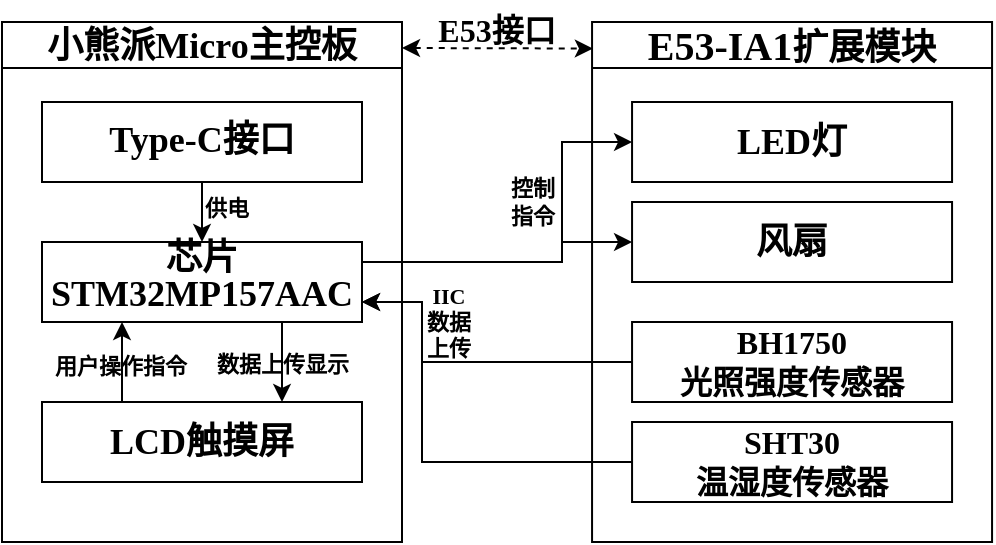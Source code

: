 <mxfile version="24.3.1" type="github">
  <diagram name="第 1 页" id="XhbBCIHdPLYgUgXKKoH1">
    <mxGraphModel dx="1702" dy="442" grid="1" gridSize="10" guides="1" tooltips="1" connect="1" arrows="1" fold="1" page="1" pageScale="1" pageWidth="827" pageHeight="1169" math="0" shadow="0">
      <root>
        <mxCell id="0" />
        <mxCell id="1" parent="0" />
        <mxCell id="uhcJZ-k7Bn_72dqPBMeL-2" value="&lt;font style=&quot;font-size: 18px;&quot;&gt;&lt;span style=&quot;font-family: 宋体;&quot;&gt;小熊派&lt;/span&gt;&lt;font style=&quot;font-size: 18px;&quot; face=&quot;Times New Roman&quot;&gt;Micro&lt;/font&gt;&lt;span style=&quot;font-family: 宋体;&quot;&gt;主控板&lt;/span&gt;&lt;/font&gt;" style="swimlane;whiteSpace=wrap;html=1;container=0;points=[[0,0,0,0,0],[0,0.25,0,0,0],[0,0.5,0,0,0],[0,0.75,0,0,0],[0,1,0,0,0],[0.25,0,0,0,0],[0.25,1,0,0,0],[0.5,0,0,0,0],[0.5,1,0,0,0],[0.75,0,0,0,0],[0.75,1,0,0,0],[1,0,0,0,0],[1,0.05,0,0,0],[1,0.25,0,0,0],[1,0.5,0,0,0],[1,0.75,0,0,0],[1,1,0,0,0]];" vertex="1" parent="1">
          <mxGeometry x="-320" y="360" width="200" height="260" as="geometry">
            <mxRectangle x="-360" y="360" width="140" height="30" as="alternateBounds" />
          </mxGeometry>
        </mxCell>
        <mxCell id="uhcJZ-k7Bn_72dqPBMeL-5" value="&lt;div style=&quot;line-height: 90%;&quot;&gt;&lt;span lang=&quot;EN-US&quot; style=&quot;&quot;&gt;&lt;font face=&quot;宋体&quot; style=&quot;font-size: 18px;&quot;&gt;芯片&lt;/font&gt;&lt;/span&gt;&lt;/div&gt;&lt;span lang=&quot;EN-US&quot; style=&quot;&quot;&gt;&lt;font face=&quot;Times New Roman&quot; style=&quot;font-size: 18px;&quot;&gt;STM32MP157AAC&lt;/font&gt;&lt;/span&gt;" style="rounded=0;whiteSpace=wrap;html=1;fontStyle=1;container=0;fillColor=none;" vertex="1" parent="uhcJZ-k7Bn_72dqPBMeL-2">
          <mxGeometry x="20" y="110" width="160" height="40" as="geometry" />
        </mxCell>
        <mxCell id="uhcJZ-k7Bn_72dqPBMeL-40" style="edgeStyle=orthogonalEdgeStyle;rounded=0;orthogonalLoop=1;jettySize=auto;html=1;exitX=0.5;exitY=1;exitDx=0;exitDy=0;entryX=0.5;entryY=0;entryDx=0;entryDy=0;" edge="1" parent="uhcJZ-k7Bn_72dqPBMeL-2" source="uhcJZ-k7Bn_72dqPBMeL-15" target="uhcJZ-k7Bn_72dqPBMeL-5">
          <mxGeometry relative="1" as="geometry" />
        </mxCell>
        <mxCell id="uhcJZ-k7Bn_72dqPBMeL-41" value="供电" style="edgeLabel;html=1;align=center;verticalAlign=middle;resizable=0;points=[];labelBackgroundColor=none;fontFamily=宋体;fontStyle=1" vertex="1" connectable="0" parent="uhcJZ-k7Bn_72dqPBMeL-40">
          <mxGeometry x="-0.157" y="-1" relative="1" as="geometry">
            <mxPoint x="13" as="offset" />
          </mxGeometry>
        </mxCell>
        <mxCell id="uhcJZ-k7Bn_72dqPBMeL-15" value="&lt;div style=&quot;line-height: 90%;&quot;&gt;&lt;span style=&quot;font-size: 18px;&quot;&gt;&lt;font face=&quot;Times New Roman&quot;&gt;Type-C&lt;/font&gt;&lt;font face=&quot;宋体&quot;&gt;接口&lt;/font&gt;&lt;/span&gt;&lt;/div&gt;" style="rounded=0;whiteSpace=wrap;html=1;fontStyle=1;container=0;fillColor=none;" vertex="1" parent="uhcJZ-k7Bn_72dqPBMeL-2">
          <mxGeometry x="20" y="40" width="160" height="40" as="geometry" />
        </mxCell>
        <mxCell id="uhcJZ-k7Bn_72dqPBMeL-9" value="&lt;b style=&quot;font-size: 20px;&quot;&gt;&lt;font face=&quot;Times New Roman&quot;&gt;E53-IA1&lt;/font&gt;&lt;font style=&quot;font-size: 18px;&quot; face=&quot;宋体&quot;&gt;扩展模块&lt;/font&gt;&lt;/b&gt;" style="swimlane;whiteSpace=wrap;html=1;startSize=23;container=0;points=[[0,0,0,0,0],[0,0.06,0,0,0],[0,0.25,0,0,0],[0,0.5,0,0,0],[0,0.75,0,0,0],[0,1,0,0,0],[0.25,0,0,0,0],[0.25,1,0,0,0],[0.5,0,0,0,0],[0.5,1,0,0,0],[0.75,0,0,0,0],[0.75,1,0,0,0],[1,0,0,0,0],[1,0.25,0,0,0],[1,0.5,0,0,0],[1,0.75,0,0,0],[1,1,0,0,0]];" vertex="1" parent="1">
          <mxGeometry x="-24.97" y="360" width="200" height="260" as="geometry" />
        </mxCell>
        <mxCell id="uhcJZ-k7Bn_72dqPBMeL-24" style="edgeStyle=orthogonalEdgeStyle;rounded=0;orthogonalLoop=1;jettySize=auto;html=1;exitX=0;exitY=0.5;exitDx=0;exitDy=0;entryX=1;entryY=0.75;entryDx=0;entryDy=0;" edge="1" parent="1" source="uhcJZ-k7Bn_72dqPBMeL-11" target="uhcJZ-k7Bn_72dqPBMeL-5">
          <mxGeometry relative="1" as="geometry">
            <Array as="points">
              <mxPoint x="-110" y="530" />
              <mxPoint x="-110" y="500" />
            </Array>
            <mxPoint x="-130" y="490" as="targetPoint" />
          </mxGeometry>
        </mxCell>
        <mxCell id="uhcJZ-k7Bn_72dqPBMeL-28" style="edgeStyle=orthogonalEdgeStyle;rounded=0;orthogonalLoop=1;jettySize=auto;html=1;exitX=0;exitY=0.5;exitDx=0;exitDy=0;entryX=1;entryY=0.75;entryDx=0;entryDy=0;" edge="1" parent="1" source="uhcJZ-k7Bn_72dqPBMeL-10" target="uhcJZ-k7Bn_72dqPBMeL-5">
          <mxGeometry relative="1" as="geometry">
            <Array as="points">
              <mxPoint x="-110" y="580" />
              <mxPoint x="-110" y="500" />
            </Array>
            <mxPoint x="-130" y="490" as="targetPoint" />
          </mxGeometry>
        </mxCell>
        <mxCell id="uhcJZ-k7Bn_72dqPBMeL-29" value="&lt;font face=&quot;Times New Roman&quot;&gt;IIC&lt;/font&gt;&lt;div&gt;数据&lt;/div&gt;&lt;div&gt;上传&lt;/div&gt;" style="edgeLabel;html=1;align=center;verticalAlign=middle;resizable=0;points=[];labelBackgroundColor=none;fontFamily=宋体;fontStyle=1;container=0;" vertex="1" connectable="0" parent="uhcJZ-k7Bn_72dqPBMeL-28">
          <mxGeometry x="0.315" relative="1" as="geometry">
            <mxPoint x="13" y="-34" as="offset" />
          </mxGeometry>
        </mxCell>
        <mxCell id="uhcJZ-k7Bn_72dqPBMeL-3" style="edgeStyle=orthogonalEdgeStyle;rounded=0;orthogonalLoop=1;jettySize=auto;html=1;exitX=0.75;exitY=1;exitDx=0;exitDy=0;entryX=0.75;entryY=0;entryDx=0;entryDy=0;" edge="1" parent="1" source="uhcJZ-k7Bn_72dqPBMeL-5" target="uhcJZ-k7Bn_72dqPBMeL-8">
          <mxGeometry relative="1" as="geometry" />
        </mxCell>
        <mxCell id="uhcJZ-k7Bn_72dqPBMeL-4" value="数据上传显示" style="edgeLabel;html=1;align=center;verticalAlign=middle;resizable=0;points=[];labelBackgroundColor=none;fontFamily=宋体;fontStyle=1;container=0;" vertex="1" connectable="0" parent="uhcJZ-k7Bn_72dqPBMeL-3">
          <mxGeometry x="0.117" y="1" relative="1" as="geometry">
            <mxPoint x="-1" y="-2" as="offset" />
          </mxGeometry>
        </mxCell>
        <mxCell id="uhcJZ-k7Bn_72dqPBMeL-6" style="edgeStyle=orthogonalEdgeStyle;rounded=0;orthogonalLoop=1;jettySize=auto;html=1;exitX=0.25;exitY=0;exitDx=0;exitDy=0;entryX=0.25;entryY=1;entryDx=0;entryDy=0;" edge="1" parent="1" source="uhcJZ-k7Bn_72dqPBMeL-8" target="uhcJZ-k7Bn_72dqPBMeL-5">
          <mxGeometry relative="1" as="geometry" />
        </mxCell>
        <mxCell id="uhcJZ-k7Bn_72dqPBMeL-7" value="用户操作指令" style="edgeLabel;html=1;align=center;verticalAlign=middle;resizable=0;points=[];labelBackgroundColor=none;fontFamily=宋体;fontStyle=1;container=0;" vertex="1" connectable="0" parent="uhcJZ-k7Bn_72dqPBMeL-6">
          <mxGeometry x="-0.076" relative="1" as="geometry">
            <mxPoint x="-1" as="offset" />
          </mxGeometry>
        </mxCell>
        <mxCell id="uhcJZ-k7Bn_72dqPBMeL-8" value="&lt;font style=&quot;font-size: 18px;&quot;&gt;&lt;font face=&quot;Times New Roman&quot;&gt;LCD&lt;/font&gt;&lt;font face=&quot;宋体&quot;&gt;触摸屏&lt;/font&gt;&lt;/font&gt;" style="rounded=0;whiteSpace=wrap;html=1;fontStyle=1;container=0;fillColor=none;" vertex="1" parent="1">
          <mxGeometry x="-300" y="550" width="160" height="40" as="geometry" />
        </mxCell>
        <mxCell id="uhcJZ-k7Bn_72dqPBMeL-10" value="&lt;span style=&quot;font-size:12.0pt;font-family:&lt;br/&gt;&amp;quot;Times New Roman&amp;quot;,serif;mso-fareast-font-family:宋体;mso-bidi-theme-font:minor-bidi;&lt;br/&gt;mso-ansi-language:EN-US;mso-fareast-language:ZH-CN;mso-bidi-language:AR-SA&quot; lang=&quot;EN-US&quot;&gt;&lt;font face=&quot;Times New Roman&quot;&gt;SHT30&lt;/font&gt;&lt;/span&gt;&lt;div&gt;&lt;span style=&quot;font-size:12.0pt;font-family:宋体;mso-ascii-font-family:&amp;quot;Times New Roman&amp;quot;;&lt;br/&gt;mso-hansi-font-family:&amp;quot;Times New Roman&amp;quot;;mso-bidi-font-family:&amp;quot;Times New Roman&amp;quot;;&lt;br/&gt;mso-bidi-theme-font:minor-bidi;mso-ansi-language:EN-US;mso-fareast-language:&lt;br/&gt;ZH-CN;mso-bidi-language:AR-SA&quot;&gt;温湿度传感器&lt;/span&gt;&lt;/div&gt;" style="rounded=0;whiteSpace=wrap;html=1;fontStyle=1;container=0;fillColor=none;" vertex="1" parent="1">
          <mxGeometry x="-4.97" y="560" width="160" height="40" as="geometry" />
        </mxCell>
        <mxCell id="uhcJZ-k7Bn_72dqPBMeL-11" value="&lt;span style=&quot;font-size: 12pt;&quot; lang=&quot;EN-US&quot;&gt;&lt;font face=&quot;Times New Roman&quot;&gt;BH1750&lt;/font&gt;&lt;/span&gt;&lt;div&gt;&lt;span style=&quot;font-size:12.0pt;font-family:宋体;mso-ascii-font-family:&amp;quot;Times New Roman&amp;quot;;&lt;br/&gt;mso-hansi-font-family:&amp;quot;Times New Roman&amp;quot;;mso-bidi-font-family:&amp;quot;Times New Roman&amp;quot;;&lt;br/&gt;mso-bidi-theme-font:minor-bidi;mso-ansi-language:EN-US;mso-fareast-language:&lt;br/&gt;ZH-CN;mso-bidi-language:AR-SA&quot;&gt;光照强度传感器&lt;/span&gt;&lt;br&gt;&lt;/div&gt;" style="rounded=0;whiteSpace=wrap;html=1;fontStyle=1;container=0;fillColor=none;" vertex="1" parent="1">
          <mxGeometry x="-4.97" y="510" width="160" height="40" as="geometry" />
        </mxCell>
        <mxCell id="uhcJZ-k7Bn_72dqPBMeL-12" value="&lt;font style=&quot;font-size: 18px;&quot; face=&quot;Times New Roman&quot;&gt;LED&lt;/font&gt;&lt;font style=&quot;font-size: 18px;&quot; face=&quot;宋体&quot;&gt;灯&lt;/font&gt;" style="rounded=0;whiteSpace=wrap;html=1;fontStyle=1;container=0;fillColor=none;" vertex="1" parent="1">
          <mxGeometry x="-4.97" y="400" width="160" height="40" as="geometry" />
        </mxCell>
        <mxCell id="uhcJZ-k7Bn_72dqPBMeL-13" value="&lt;span style=&quot;font-size: 18px;&quot;&gt;&lt;font face=&quot;宋体&quot;&gt;风扇&lt;/font&gt;&lt;/span&gt;" style="rounded=0;whiteSpace=wrap;html=1;fontStyle=1;container=0;fillColor=none;" vertex="1" parent="1">
          <mxGeometry x="-4.97" y="450" width="160" height="40" as="geometry" />
        </mxCell>
        <mxCell id="uhcJZ-k7Bn_72dqPBMeL-37" style="edgeStyle=orthogonalEdgeStyle;rounded=0;orthogonalLoop=1;jettySize=auto;html=1;exitX=1;exitY=0.25;exitDx=0;exitDy=0;entryX=0;entryY=0.5;entryDx=0;entryDy=0;" edge="1" parent="1" source="uhcJZ-k7Bn_72dqPBMeL-5" target="uhcJZ-k7Bn_72dqPBMeL-13">
          <mxGeometry relative="1" as="geometry">
            <Array as="points">
              <mxPoint x="-40" y="480" />
              <mxPoint x="-40" y="470" />
            </Array>
          </mxGeometry>
        </mxCell>
        <mxCell id="uhcJZ-k7Bn_72dqPBMeL-38" style="edgeStyle=orthogonalEdgeStyle;rounded=0;orthogonalLoop=1;jettySize=auto;html=1;exitX=1;exitY=0.25;exitDx=0;exitDy=0;entryX=0;entryY=0.5;entryDx=0;entryDy=0;" edge="1" parent="1" source="uhcJZ-k7Bn_72dqPBMeL-5" target="uhcJZ-k7Bn_72dqPBMeL-12">
          <mxGeometry relative="1" as="geometry">
            <Array as="points">
              <mxPoint x="-40" y="480" />
              <mxPoint x="-40" y="420" />
            </Array>
          </mxGeometry>
        </mxCell>
        <mxCell id="uhcJZ-k7Bn_72dqPBMeL-39" value="&lt;span style=&quot;&quot;&gt;控制&lt;/span&gt;&lt;div style=&quot;&quot;&gt;指令&lt;/div&gt;" style="edgeLabel;html=1;align=center;verticalAlign=middle;resizable=0;points=[];labelBackgroundColor=none;fontFamily=宋体;fontStyle=1" vertex="1" connectable="0" parent="uhcJZ-k7Bn_72dqPBMeL-38">
          <mxGeometry x="-0.582" y="1" relative="1" as="geometry">
            <mxPoint x="44" y="-29" as="offset" />
          </mxGeometry>
        </mxCell>
        <mxCell id="uhcJZ-k7Bn_72dqPBMeL-43" value="" style="endArrow=classic;startArrow=classic;html=1;rounded=0;exitX=1;exitY=0.05;exitDx=0;exitDy=0;exitPerimeter=0;entryX=0.002;entryY=0.051;entryDx=0;entryDy=0;entryPerimeter=0;dashed=1;" edge="1" parent="1" source="uhcJZ-k7Bn_72dqPBMeL-2" target="uhcJZ-k7Bn_72dqPBMeL-9">
          <mxGeometry width="50" height="50" relative="1" as="geometry">
            <mxPoint x="-100" y="370" as="sourcePoint" />
            <mxPoint x="-50" y="380" as="targetPoint" />
          </mxGeometry>
        </mxCell>
        <mxCell id="uhcJZ-k7Bn_72dqPBMeL-44" value="&lt;b&gt;&lt;font face=&quot;Times New Roman&quot; style=&quot;font-size: 16px;&quot;&gt;E53&lt;/font&gt;&lt;font style=&quot;font-size: 16px;&quot; face=&quot;宋体&quot;&gt;接口&lt;/font&gt;&lt;/b&gt;" style="text;html=1;align=center;verticalAlign=middle;resizable=0;points=[];autosize=1;strokeColor=none;fillColor=none;" vertex="1" parent="1">
          <mxGeometry x="-113" y="349" width="80" height="30" as="geometry" />
        </mxCell>
      </root>
    </mxGraphModel>
  </diagram>
</mxfile>
